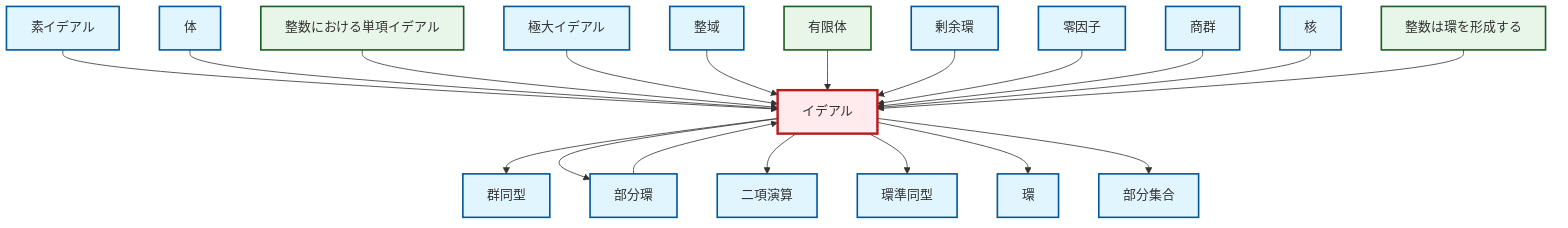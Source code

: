 graph TD
    classDef definition fill:#e1f5fe,stroke:#01579b,stroke-width:2px
    classDef theorem fill:#f3e5f5,stroke:#4a148c,stroke-width:2px
    classDef axiom fill:#fff3e0,stroke:#e65100,stroke-width:2px
    classDef example fill:#e8f5e9,stroke:#1b5e20,stroke-width:2px
    classDef current fill:#ffebee,stroke:#b71c1c,stroke-width:3px
    def-field["体"]:::definition
    def-ideal["イデアル"]:::definition
    def-binary-operation["二項演算"]:::definition
    def-maximal-ideal["極大イデアル"]:::definition
    def-subring["部分環"]:::definition
    def-quotient-ring["剰余環"]:::definition
    def-integral-domain["整域"]:::definition
    def-zero-divisor["零因子"]:::definition
    ex-principal-ideal["整数における単項イデアル"]:::example
    def-kernel["核"]:::definition
    def-prime-ideal["素イデアル"]:::definition
    def-isomorphism["群同型"]:::definition
    def-ring["環"]:::definition
    def-quotient-group["商群"]:::definition
    ex-integers-ring["整数は環を形成する"]:::example
    ex-finite-field["有限体"]:::example
    def-ring-homomorphism["環準同型"]:::definition
    def-subset["部分集合"]:::definition
    def-ideal --> def-isomorphism
    def-prime-ideal --> def-ideal
    def-field --> def-ideal
    ex-principal-ideal --> def-ideal
    def-ideal --> def-subring
    def-maximal-ideal --> def-ideal
    def-integral-domain --> def-ideal
    ex-finite-field --> def-ideal
    def-ideal --> def-binary-operation
    def-quotient-ring --> def-ideal
    def-zero-divisor --> def-ideal
    def-quotient-group --> def-ideal
    def-kernel --> def-ideal
    def-ideal --> def-ring-homomorphism
    ex-integers-ring --> def-ideal
    def-ideal --> def-ring
    def-ideal --> def-subset
    def-subring --> def-ideal
    class def-ideal current
